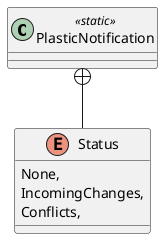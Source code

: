 @startuml
class PlasticNotification <<static>> {
}
enum Status {
    None,
    IncomingChanges,
    Conflicts,
}
PlasticNotification +-- Status
@enduml
